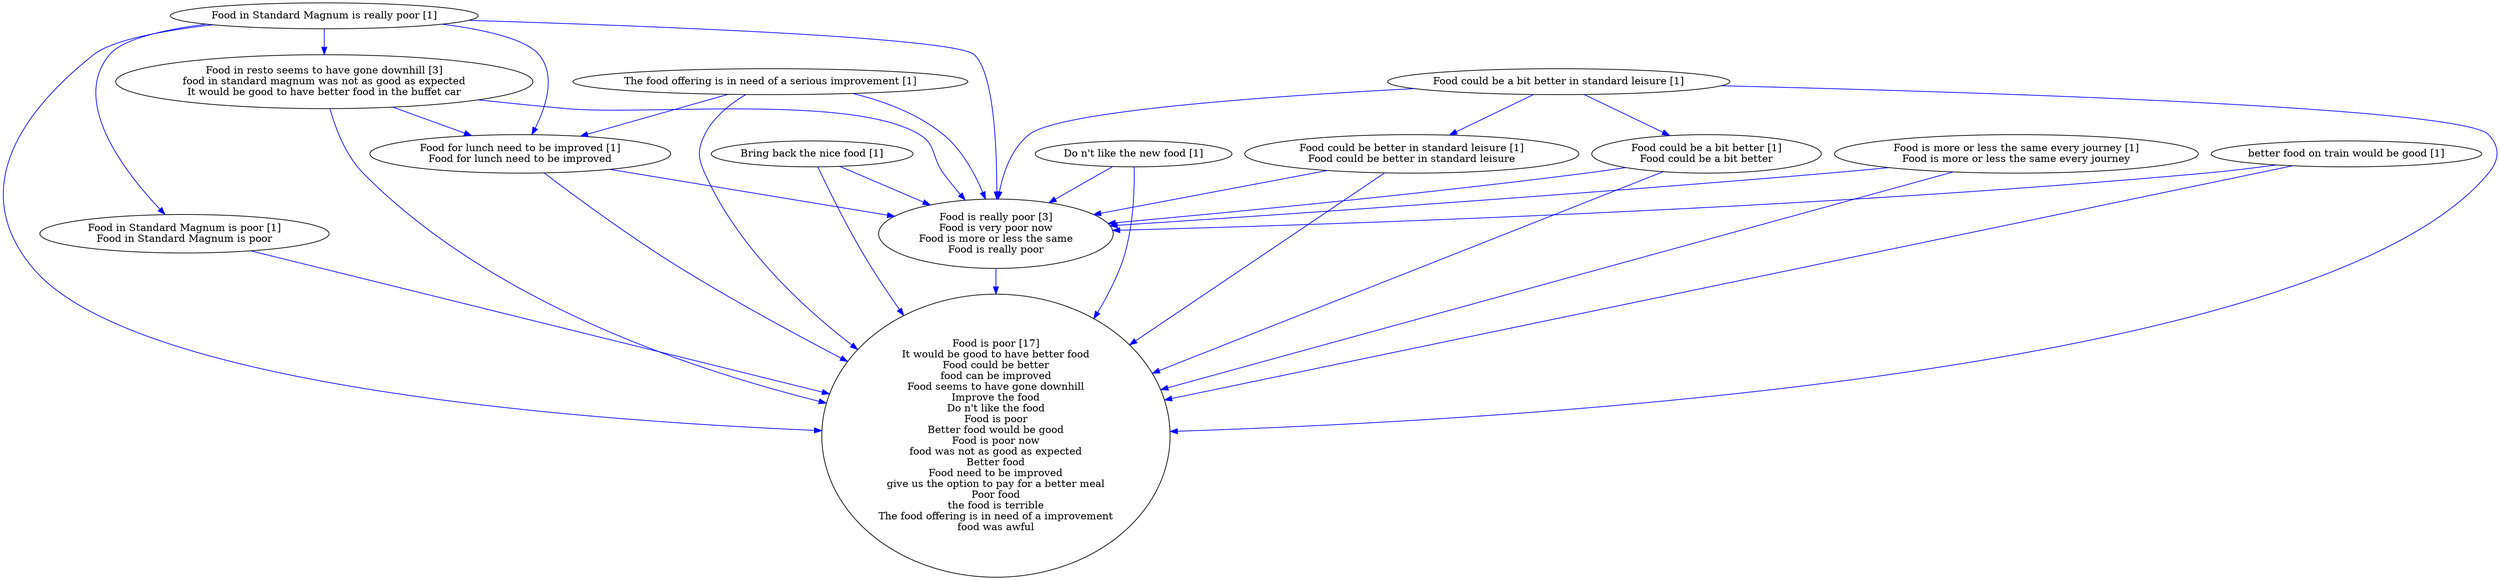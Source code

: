 digraph collapsedGraph {
"Food is really poor [3]\nFood is very poor now\nFood is more or less the same\nFood is really poor""Food in resto seems to have gone downhill [3]\nfood in standard magnum was not as good as expected\nIt would be good to have better food in the buffet car""Food is poor [17]\nIt would be good to have better food\nFood could be better\nfood can be improved\nFood seems to have gone downhill\nImprove the food\nDo n't like the food\nFood is poor\nBetter food would be good\nFood is poor now\nfood was not as good as expected\nBetter food\nFood need to be improved\ngive us the option to pay for a better meal\nPoor food\nthe food is terrible\nThe food offering is in need of a improvement\nfood was awful""Bring back the nice food [1]""Do n't like the new food [1]""Food could be a bit better in standard leisure [1]""Food could be better in standard leisure [1]\nFood could be better in standard leisure""Food could be a bit better [1]\nFood could be a bit better""Food for lunch need to be improved [1]\nFood for lunch need to be improved""Food in Standard Magnum is really poor [1]""Food in Standard Magnum is poor [1]\nFood in Standard Magnum is poor""Food is more or less the same every journey [1]\nFood is more or less the same every journey""The food offering is in need of a serious improvement [1]""better food on train would be good [1]""Food could be a bit better in standard leisure [1]" -> "Food is poor [17]\nIt would be good to have better food\nFood could be better\nfood can be improved\nFood seems to have gone downhill\nImprove the food\nDo n't like the food\nFood is poor\nBetter food would be good\nFood is poor now\nfood was not as good as expected\nBetter food\nFood need to be improved\ngive us the option to pay for a better meal\nPoor food\nthe food is terrible\nThe food offering is in need of a improvement\nfood was awful" [color=blue]
"Food could be a bit better in standard leisure [1]" -> "Food is really poor [3]\nFood is very poor now\nFood is more or less the same\nFood is really poor" [color=blue]
"Food in resto seems to have gone downhill [3]\nfood in standard magnum was not as good as expected\nIt would be good to have better food in the buffet car" -> "Food is poor [17]\nIt would be good to have better food\nFood could be better\nfood can be improved\nFood seems to have gone downhill\nImprove the food\nDo n't like the food\nFood is poor\nBetter food would be good\nFood is poor now\nfood was not as good as expected\nBetter food\nFood need to be improved\ngive us the option to pay for a better meal\nPoor food\nthe food is terrible\nThe food offering is in need of a improvement\nfood was awful" [color=blue]
"Bring back the nice food [1]" -> "Food is poor [17]\nIt would be good to have better food\nFood could be better\nfood can be improved\nFood seems to have gone downhill\nImprove the food\nDo n't like the food\nFood is poor\nBetter food would be good\nFood is poor now\nfood was not as good as expected\nBetter food\nFood need to be improved\ngive us the option to pay for a better meal\nPoor food\nthe food is terrible\nThe food offering is in need of a improvement\nfood was awful" [color=blue]
"Food is really poor [3]\nFood is very poor now\nFood is more or less the same\nFood is really poor" -> "Food is poor [17]\nIt would be good to have better food\nFood could be better\nfood can be improved\nFood seems to have gone downhill\nImprove the food\nDo n't like the food\nFood is poor\nBetter food would be good\nFood is poor now\nfood was not as good as expected\nBetter food\nFood need to be improved\ngive us the option to pay for a better meal\nPoor food\nthe food is terrible\nThe food offering is in need of a improvement\nfood was awful" [color=blue]
"Food is more or less the same every journey [1]\nFood is more or less the same every journey" -> "Food is really poor [3]\nFood is very poor now\nFood is more or less the same\nFood is really poor" [color=blue]
"Food is more or less the same every journey [1]\nFood is more or less the same every journey" -> "Food is poor [17]\nIt would be good to have better food\nFood could be better\nfood can be improved\nFood seems to have gone downhill\nImprove the food\nDo n't like the food\nFood is poor\nBetter food would be good\nFood is poor now\nfood was not as good as expected\nBetter food\nFood need to be improved\ngive us the option to pay for a better meal\nPoor food\nthe food is terrible\nThe food offering is in need of a improvement\nfood was awful" [color=blue]
"Food in resto seems to have gone downhill [3]\nfood in standard magnum was not as good as expected\nIt would be good to have better food in the buffet car" -> "Food is really poor [3]\nFood is very poor now\nFood is more or less the same\nFood is really poor" [color=blue]
"Food could be a bit better [1]\nFood could be a bit better" -> "Food is poor [17]\nIt would be good to have better food\nFood could be better\nfood can be improved\nFood seems to have gone downhill\nImprove the food\nDo n't like the food\nFood is poor\nBetter food would be good\nFood is poor now\nfood was not as good as expected\nBetter food\nFood need to be improved\ngive us the option to pay for a better meal\nPoor food\nthe food is terrible\nThe food offering is in need of a improvement\nfood was awful" [color=blue]
"Food could be better in standard leisure [1]\nFood could be better in standard leisure" -> "Food is poor [17]\nIt would be good to have better food\nFood could be better\nfood can be improved\nFood seems to have gone downhill\nImprove the food\nDo n't like the food\nFood is poor\nBetter food would be good\nFood is poor now\nfood was not as good as expected\nBetter food\nFood need to be improved\ngive us the option to pay for a better meal\nPoor food\nthe food is terrible\nThe food offering is in need of a improvement\nfood was awful" [color=blue]
"The food offering is in need of a serious improvement [1]" -> "Food is poor [17]\nIt would be good to have better food\nFood could be better\nfood can be improved\nFood seems to have gone downhill\nImprove the food\nDo n't like the food\nFood is poor\nBetter food would be good\nFood is poor now\nfood was not as good as expected\nBetter food\nFood need to be improved\ngive us the option to pay for a better meal\nPoor food\nthe food is terrible\nThe food offering is in need of a improvement\nfood was awful" [color=blue]
"Bring back the nice food [1]" -> "Food is really poor [3]\nFood is very poor now\nFood is more or less the same\nFood is really poor" [color=blue]
"Food could be better in standard leisure [1]\nFood could be better in standard leisure" -> "Food is really poor [3]\nFood is very poor now\nFood is more or less the same\nFood is really poor" [color=blue]
"better food on train would be good [1]" -> "Food is really poor [3]\nFood is very poor now\nFood is more or less the same\nFood is really poor" [color=blue]
"The food offering is in need of a serious improvement [1]" -> "Food for lunch need to be improved [1]\nFood for lunch need to be improved" [color=blue]
"better food on train would be good [1]" -> "Food is poor [17]\nIt would be good to have better food\nFood could be better\nfood can be improved\nFood seems to have gone downhill\nImprove the food\nDo n't like the food\nFood is poor\nBetter food would be good\nFood is poor now\nfood was not as good as expected\nBetter food\nFood need to be improved\ngive us the option to pay for a better meal\nPoor food\nthe food is terrible\nThe food offering is in need of a improvement\nfood was awful" [color=blue]
"Food for lunch need to be improved [1]\nFood for lunch need to be improved" -> "Food is poor [17]\nIt would be good to have better food\nFood could be better\nfood can be improved\nFood seems to have gone downhill\nImprove the food\nDo n't like the food\nFood is poor\nBetter food would be good\nFood is poor now\nfood was not as good as expected\nBetter food\nFood need to be improved\ngive us the option to pay for a better meal\nPoor food\nthe food is terrible\nThe food offering is in need of a improvement\nfood was awful" [color=blue]
"Food could be a bit better [1]\nFood could be a bit better" -> "Food is really poor [3]\nFood is very poor now\nFood is more or less the same\nFood is really poor" [color=blue]
"Food in resto seems to have gone downhill [3]\nfood in standard magnum was not as good as expected\nIt would be good to have better food in the buffet car" -> "Food for lunch need to be improved [1]\nFood for lunch need to be improved" [color=blue]
"Food in Standard Magnum is really poor [1]" -> "Food is poor [17]\nIt would be good to have better food\nFood could be better\nfood can be improved\nFood seems to have gone downhill\nImprove the food\nDo n't like the food\nFood is poor\nBetter food would be good\nFood is poor now\nfood was not as good as expected\nBetter food\nFood need to be improved\ngive us the option to pay for a better meal\nPoor food\nthe food is terrible\nThe food offering is in need of a improvement\nfood was awful" [color=blue]
"Food in Standard Magnum is poor [1]\nFood in Standard Magnum is poor" -> "Food is poor [17]\nIt would be good to have better food\nFood could be better\nfood can be improved\nFood seems to have gone downhill\nImprove the food\nDo n't like the food\nFood is poor\nBetter food would be good\nFood is poor now\nfood was not as good as expected\nBetter food\nFood need to be improved\ngive us the option to pay for a better meal\nPoor food\nthe food is terrible\nThe food offering is in need of a improvement\nfood was awful" [color=blue]
"Food for lunch need to be improved [1]\nFood for lunch need to be improved" -> "Food is really poor [3]\nFood is very poor now\nFood is more or less the same\nFood is really poor" [color=blue]
"The food offering is in need of a serious improvement [1]" -> "Food is really poor [3]\nFood is very poor now\nFood is more or less the same\nFood is really poor" [color=blue]
"Do n't like the new food [1]" -> "Food is really poor [3]\nFood is very poor now\nFood is more or less the same\nFood is really poor" [color=blue]
"Food in Standard Magnum is really poor [1]" -> "Food is really poor [3]\nFood is very poor now\nFood is more or less the same\nFood is really poor" [color=blue]
"Do n't like the new food [1]" -> "Food is poor [17]\nIt would be good to have better food\nFood could be better\nfood can be improved\nFood seems to have gone downhill\nImprove the food\nDo n't like the food\nFood is poor\nBetter food would be good\nFood is poor now\nfood was not as good as expected\nBetter food\nFood need to be improved\ngive us the option to pay for a better meal\nPoor food\nthe food is terrible\nThe food offering is in need of a improvement\nfood was awful" [color=blue]
"Food in Standard Magnum is really poor [1]" -> "Food in resto seems to have gone downhill [3]\nfood in standard magnum was not as good as expected\nIt would be good to have better food in the buffet car" [color=blue]
"Food in Standard Magnum is really poor [1]" -> "Food for lunch need to be improved [1]\nFood for lunch need to be improved" [color=blue]
"Food could be a bit better in standard leisure [1]" -> "Food could be better in standard leisure [1]\nFood could be better in standard leisure" [color=blue]
"Food could be a bit better in standard leisure [1]" -> "Food could be a bit better [1]\nFood could be a bit better" [color=blue]
"Food in Standard Magnum is really poor [1]" -> "Food in Standard Magnum is poor [1]\nFood in Standard Magnum is poor" [color=blue]
}